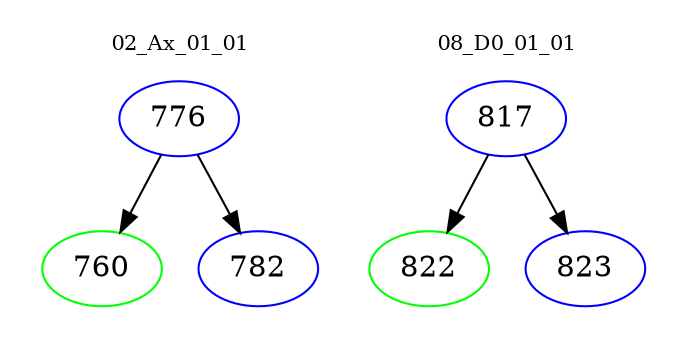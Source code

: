 digraph{
subgraph cluster_0 {
color = white
label = "02_Ax_01_01";
fontsize=10;
T0_776 [label="776", color="blue"]
T0_776 -> T0_760 [color="black"]
T0_760 [label="760", color="green"]
T0_776 -> T0_782 [color="black"]
T0_782 [label="782", color="blue"]
}
subgraph cluster_1 {
color = white
label = "08_D0_01_01";
fontsize=10;
T1_817 [label="817", color="blue"]
T1_817 -> T1_822 [color="black"]
T1_822 [label="822", color="green"]
T1_817 -> T1_823 [color="black"]
T1_823 [label="823", color="blue"]
}
}
